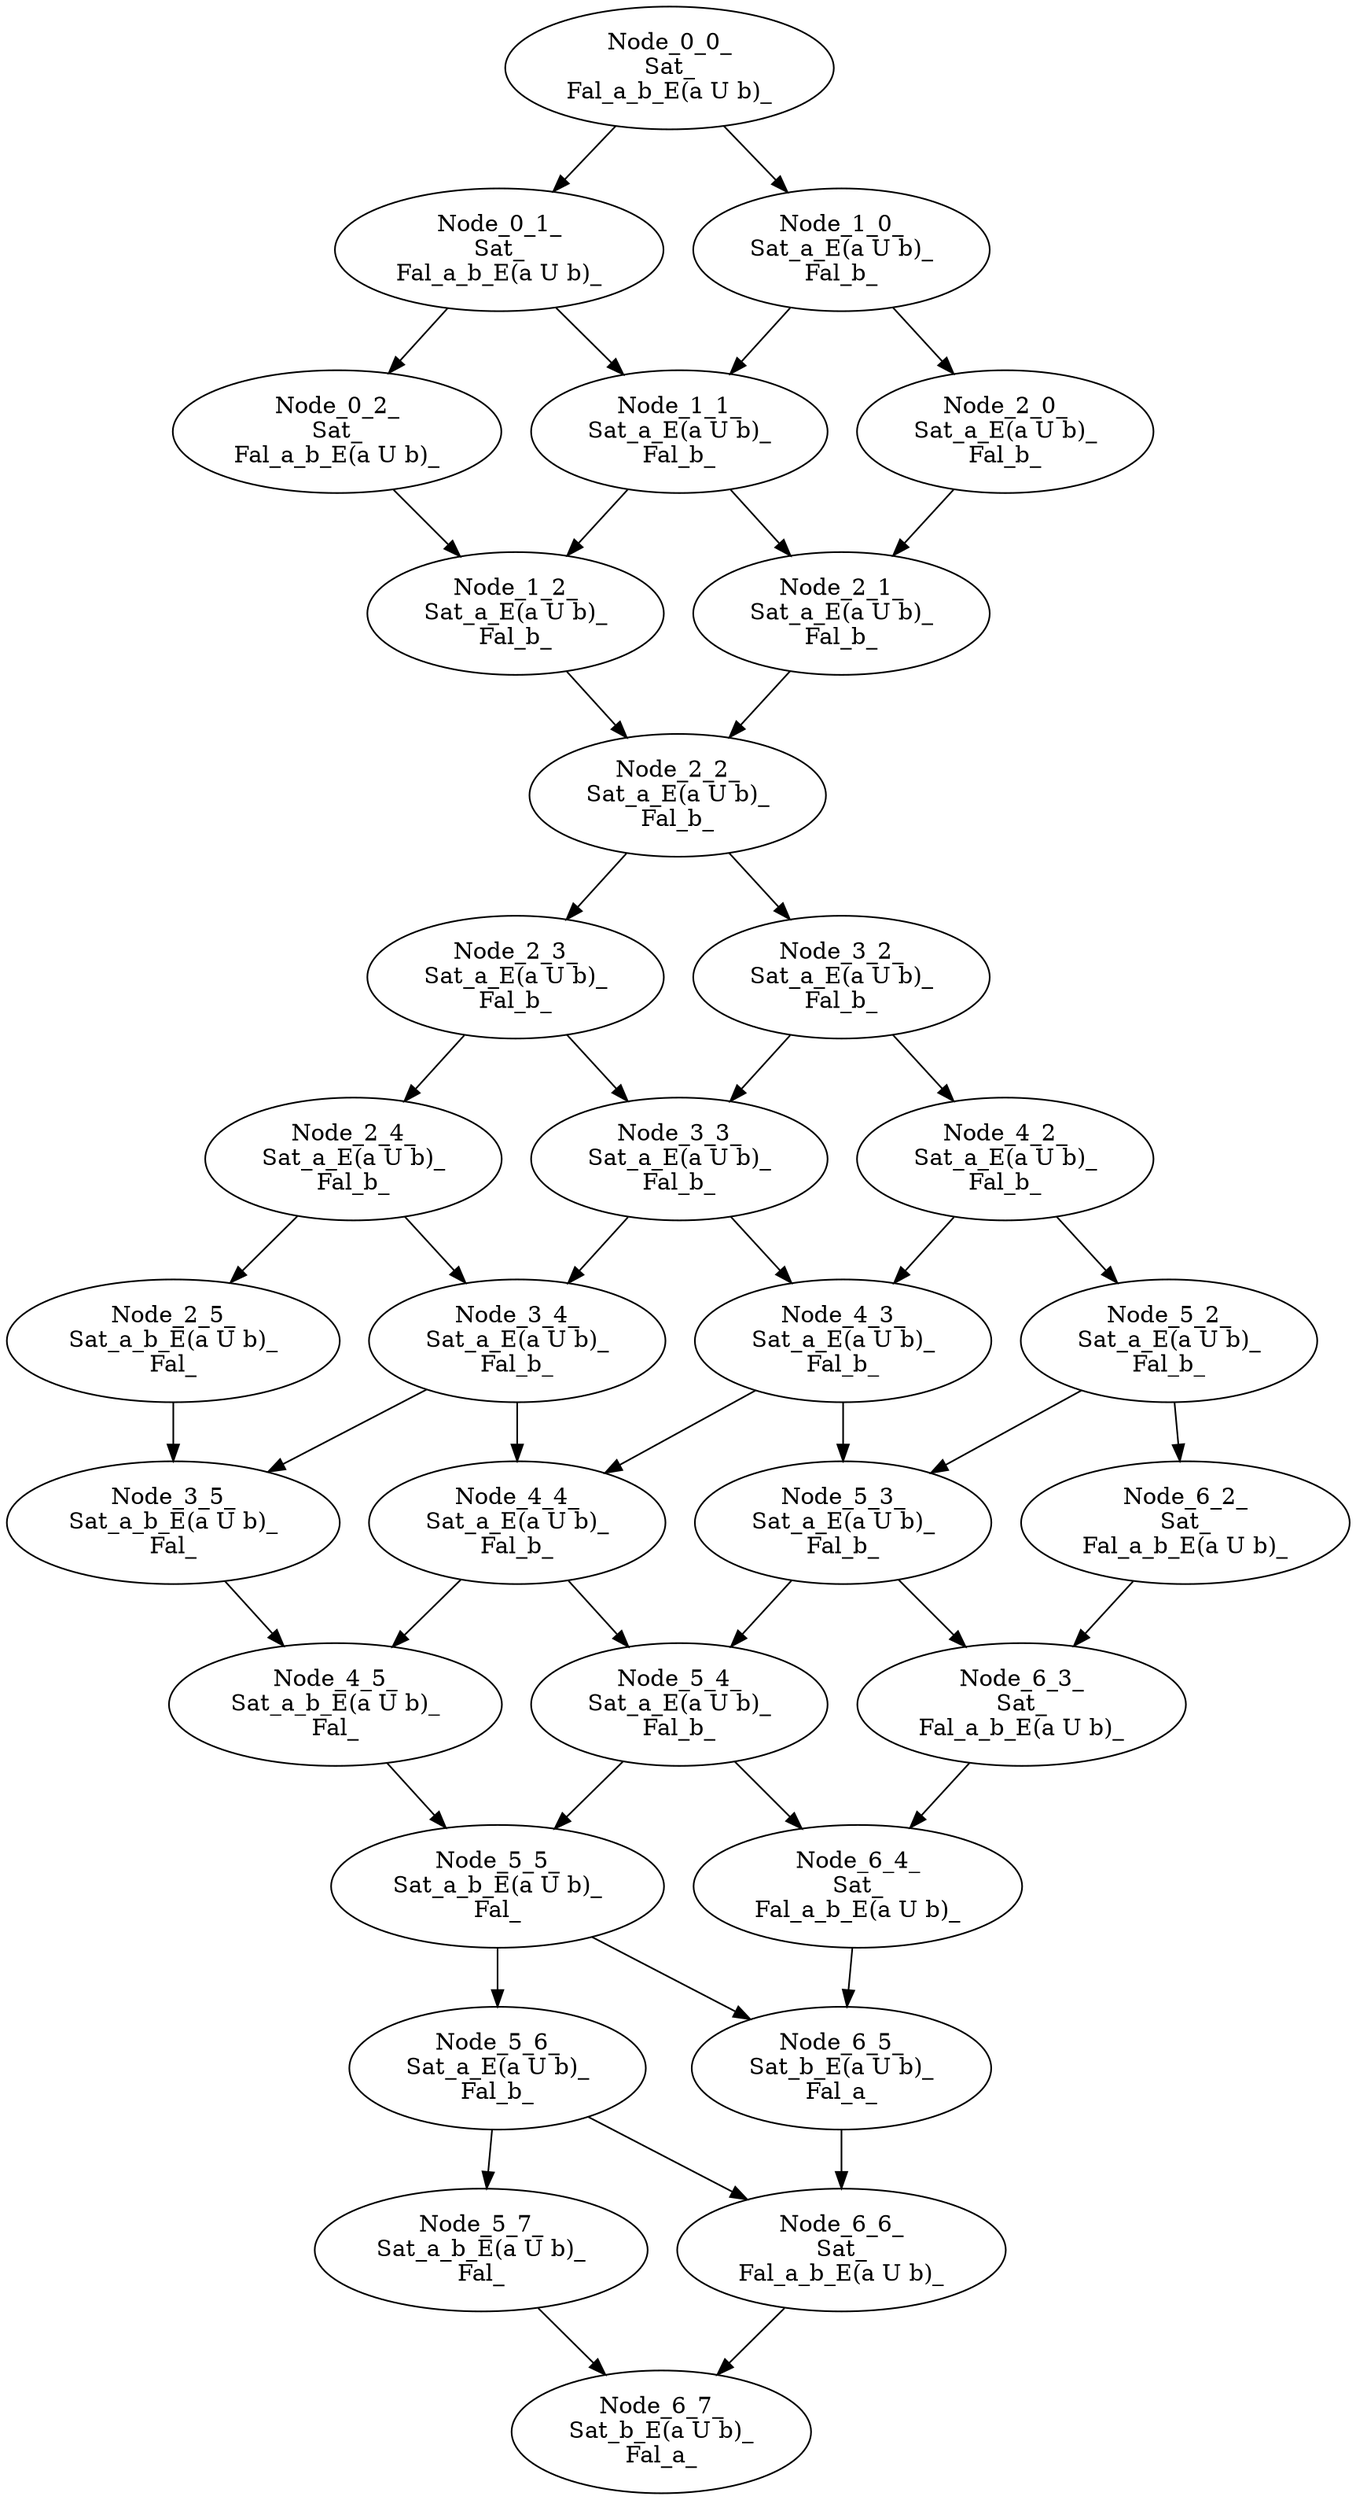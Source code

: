 digraph Check {
"Node_6_6_\nSat_\nFal_a_b_E(a U b)_"	 -> 	"Node_6_7_\nSat_b_E(a U b)_\nFal_a_";
"Node_5_7_\nSat_a_b_E(a U b)_\nFal_"	 -> 	"Node_6_7_\nSat_b_E(a U b)_\nFal_a_";
"Node_6_5_\nSat_b_E(a U b)_\nFal_a_"	 -> 	"Node_6_6_\nSat_\nFal_a_b_E(a U b)_";
"Node_5_6_\nSat_a_E(a U b)_\nFal_b_"	 -> 	"Node_6_6_\nSat_\nFal_a_b_E(a U b)_";
"Node_5_6_\nSat_a_E(a U b)_\nFal_b_"	 -> 	"Node_5_7_\nSat_a_b_E(a U b)_\nFal_";
"Node_5_5_\nSat_a_b_E(a U b)_\nFal_"	 -> 	"Node_6_5_\nSat_b_E(a U b)_\nFal_a_";
"Node_6_4_\nSat_\nFal_a_b_E(a U b)_"	 -> 	"Node_6_5_\nSat_b_E(a U b)_\nFal_a_";
"Node_5_5_\nSat_a_b_E(a U b)_\nFal_"	 -> 	"Node_5_6_\nSat_a_E(a U b)_\nFal_b_";
"Node_4_5_\nSat_a_b_E(a U b)_\nFal_"	 -> 	"Node_5_5_\nSat_a_b_E(a U b)_\nFal_";
"Node_5_4_\nSat_a_E(a U b)_\nFal_b_"	 -> 	"Node_5_5_\nSat_a_b_E(a U b)_\nFal_";
"Node_5_4_\nSat_a_E(a U b)_\nFal_b_"	 -> 	"Node_6_4_\nSat_\nFal_a_b_E(a U b)_";
"Node_6_3_\nSat_\nFal_a_b_E(a U b)_"	 -> 	"Node_6_4_\nSat_\nFal_a_b_E(a U b)_";
"Node_4_4_\nSat_a_E(a U b)_\nFal_b_"	 -> 	"Node_4_5_\nSat_a_b_E(a U b)_\nFal_";
"Node_3_5_\nSat_a_b_E(a U b)_\nFal_"	 -> 	"Node_4_5_\nSat_a_b_E(a U b)_\nFal_";
"Node_4_4_\nSat_a_E(a U b)_\nFal_b_"	 -> 	"Node_5_4_\nSat_a_E(a U b)_\nFal_b_";
"Node_5_3_\nSat_a_E(a U b)_\nFal_b_"	 -> 	"Node_5_4_\nSat_a_E(a U b)_\nFal_b_";
"Node_5_3_\nSat_a_E(a U b)_\nFal_b_"	 -> 	"Node_6_3_\nSat_\nFal_a_b_E(a U b)_";
"Node_6_2_\nSat_\nFal_a_b_E(a U b)_"	 -> 	"Node_6_3_\nSat_\nFal_a_b_E(a U b)_";
"Node_3_4_\nSat_a_E(a U b)_\nFal_b_"	 -> 	"Node_4_4_\nSat_a_E(a U b)_\nFal_b_";
"Node_4_3_\nSat_a_E(a U b)_\nFal_b_"	 -> 	"Node_4_4_\nSat_a_E(a U b)_\nFal_b_";
"Node_3_4_\nSat_a_E(a U b)_\nFal_b_"	 -> 	"Node_3_5_\nSat_a_b_E(a U b)_\nFal_";
"Node_2_5_\nSat_a_b_E(a U b)_\nFal_"	 -> 	"Node_3_5_\nSat_a_b_E(a U b)_\nFal_";
"Node_4_3_\nSat_a_E(a U b)_\nFal_b_"	 -> 	"Node_5_3_\nSat_a_E(a U b)_\nFal_b_";
"Node_5_2_\nSat_a_E(a U b)_\nFal_b_"	 -> 	"Node_5_3_\nSat_a_E(a U b)_\nFal_b_";
"Node_5_2_\nSat_a_E(a U b)_\nFal_b_"	 -> 	"Node_6_2_\nSat_\nFal_a_b_E(a U b)_";
"Node_2_4_\nSat_a_E(a U b)_\nFal_b_"	 -> 	"Node_3_4_\nSat_a_E(a U b)_\nFal_b_";
"Node_3_3_\nSat_a_E(a U b)_\nFal_b_"	 -> 	"Node_3_4_\nSat_a_E(a U b)_\nFal_b_";
"Node_3_3_\nSat_a_E(a U b)_\nFal_b_"	 -> 	"Node_4_3_\nSat_a_E(a U b)_\nFal_b_";
"Node_4_2_\nSat_a_E(a U b)_\nFal_b_"	 -> 	"Node_4_3_\nSat_a_E(a U b)_\nFal_b_";
"Node_2_4_\nSat_a_E(a U b)_\nFal_b_"	 -> 	"Node_2_5_\nSat_a_b_E(a U b)_\nFal_";
"Node_4_2_\nSat_a_E(a U b)_\nFal_b_"	 -> 	"Node_5_2_\nSat_a_E(a U b)_\nFal_b_";
"Node_2_3_\nSat_a_E(a U b)_\nFal_b_"	 -> 	"Node_2_4_\nSat_a_E(a U b)_\nFal_b_";
"Node_2_3_\nSat_a_E(a U b)_\nFal_b_"	 -> 	"Node_3_3_\nSat_a_E(a U b)_\nFal_b_";
"Node_3_2_\nSat_a_E(a U b)_\nFal_b_"	 -> 	"Node_3_3_\nSat_a_E(a U b)_\nFal_b_";
"Node_3_2_\nSat_a_E(a U b)_\nFal_b_"	 -> 	"Node_4_2_\nSat_a_E(a U b)_\nFal_b_";
"Node_2_2_\nSat_a_E(a U b)_\nFal_b_"	 -> 	"Node_2_3_\nSat_a_E(a U b)_\nFal_b_";
"Node_2_2_\nSat_a_E(a U b)_\nFal_b_"	 -> 	"Node_3_2_\nSat_a_E(a U b)_\nFal_b_";
"Node_1_2_\nSat_a_E(a U b)_\nFal_b_"	 -> 	"Node_2_2_\nSat_a_E(a U b)_\nFal_b_";
"Node_2_1_\nSat_a_E(a U b)_\nFal_b_"	 -> 	"Node_2_2_\nSat_a_E(a U b)_\nFal_b_";
"Node_1_1_\nSat_a_E(a U b)_\nFal_b_"	 -> 	"Node_1_2_\nSat_a_E(a U b)_\nFal_b_";
"Node_0_2_\nSat_\nFal_a_b_E(a U b)_"	 -> 	"Node_1_2_\nSat_a_E(a U b)_\nFal_b_";
"Node_1_1_\nSat_a_E(a U b)_\nFal_b_"	 -> 	"Node_2_1_\nSat_a_E(a U b)_\nFal_b_";
"Node_2_0_\nSat_a_E(a U b)_\nFal_b_"	 -> 	"Node_2_1_\nSat_a_E(a U b)_\nFal_b_";
"Node_0_1_\nSat_\nFal_a_b_E(a U b)_"	 -> 	"Node_1_1_\nSat_a_E(a U b)_\nFal_b_";
"Node_1_0_\nSat_a_E(a U b)_\nFal_b_"	 -> 	"Node_1_1_\nSat_a_E(a U b)_\nFal_b_";
"Node_0_1_\nSat_\nFal_a_b_E(a U b)_"	 -> 	"Node_0_2_\nSat_\nFal_a_b_E(a U b)_";
"Node_1_0_\nSat_a_E(a U b)_\nFal_b_"	 -> 	"Node_2_0_\nSat_a_E(a U b)_\nFal_b_";
"Node_0_0_\nSat_\nFal_a_b_E(a U b)_"	 -> 	"Node_0_1_\nSat_\nFal_a_b_E(a U b)_";
"Node_0_0_\nSat_\nFal_a_b_E(a U b)_"	 -> 	"Node_1_0_\nSat_a_E(a U b)_\nFal_b_";
}
